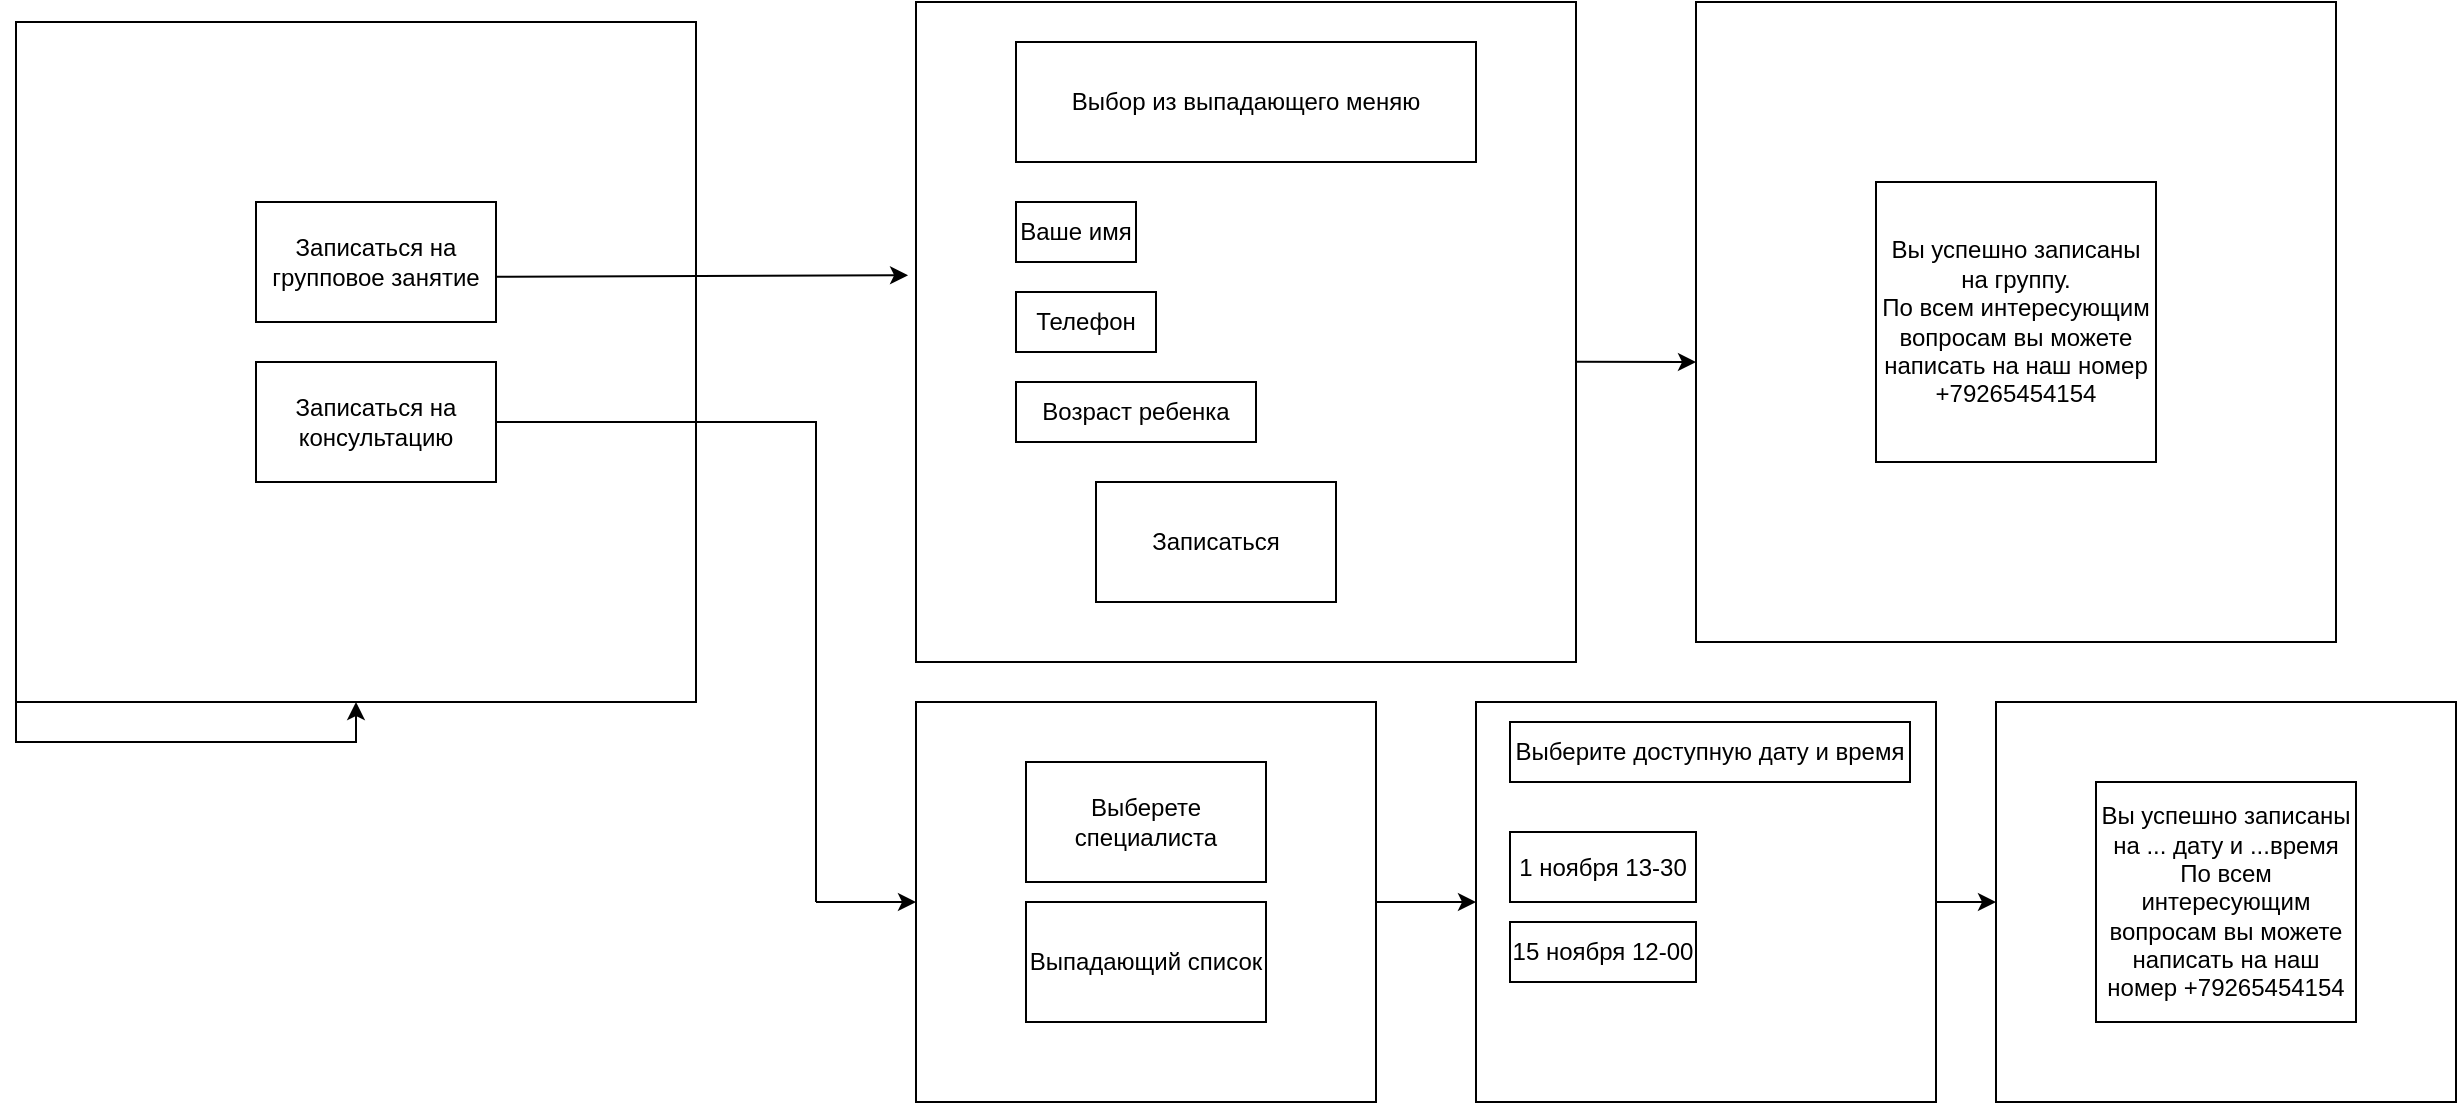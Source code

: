 <mxfile version="24.7.17">
  <diagram name="Страница — 1" id="Ma91BWil_ssSF-kNVNje">
    <mxGraphModel dx="1050" dy="565" grid="1" gridSize="10" guides="1" tooltips="1" connect="1" arrows="1" fold="1" page="1" pageScale="1" pageWidth="827" pageHeight="1169" math="0" shadow="0">
      <root>
        <mxCell id="0" />
        <mxCell id="1" parent="0" />
        <mxCell id="30KPaunEWp38u8MKHqbR-1" value="" style="whiteSpace=wrap;html=1;aspect=fixed;" parent="1" vertex="1">
          <mxGeometry x="80" y="120" width="340" height="340" as="geometry" />
        </mxCell>
        <mxCell id="30KPaunEWp38u8MKHqbR-2" value="Записаться на консультацию" style="rounded=0;whiteSpace=wrap;html=1;" parent="1" vertex="1">
          <mxGeometry x="200" y="290" width="120" height="60" as="geometry" />
        </mxCell>
        <mxCell id="30KPaunEWp38u8MKHqbR-3" value="Записаться на групповое занятие" style="rounded=0;whiteSpace=wrap;html=1;" parent="1" vertex="1">
          <mxGeometry x="200" y="210" width="120" height="60" as="geometry" />
        </mxCell>
        <mxCell id="30KPaunEWp38u8MKHqbR-5" value="" style="whiteSpace=wrap;html=1;aspect=fixed;" parent="1" vertex="1">
          <mxGeometry x="530" y="110" width="330" height="330" as="geometry" />
        </mxCell>
        <mxCell id="30KPaunEWp38u8MKHqbR-6" value="" style="endArrow=none;html=1;rounded=0;entryX=1;entryY=0.5;entryDx=0;entryDy=0;" parent="1" target="30KPaunEWp38u8MKHqbR-2" edge="1">
          <mxGeometry width="50" height="50" relative="1" as="geometry">
            <mxPoint x="480" y="560" as="sourcePoint" />
            <mxPoint x="570" y="330" as="targetPoint" />
            <Array as="points">
              <mxPoint x="480" y="320" />
            </Array>
          </mxGeometry>
        </mxCell>
        <mxCell id="30KPaunEWp38u8MKHqbR-8" value="Записаться на групповое занятие" style="rounded=0;whiteSpace=wrap;html=1;" parent="1" vertex="1">
          <mxGeometry x="200" y="210" width="120" height="60" as="geometry" />
        </mxCell>
        <mxCell id="30KPaunEWp38u8MKHqbR-9" value="Выбор из выпадающего меняю" style="rounded=0;whiteSpace=wrap;html=1;" parent="1" vertex="1">
          <mxGeometry x="580" y="130" width="230" height="60" as="geometry" />
        </mxCell>
        <mxCell id="30KPaunEWp38u8MKHqbR-10" value="Ваше имя" style="rounded=0;whiteSpace=wrap;html=1;" parent="1" vertex="1">
          <mxGeometry x="580" y="210" width="60" height="30" as="geometry" />
        </mxCell>
        <mxCell id="30KPaunEWp38u8MKHqbR-11" value="Телефон" style="rounded=0;whiteSpace=wrap;html=1;" parent="1" vertex="1">
          <mxGeometry x="580" y="255" width="70" height="30" as="geometry" />
        </mxCell>
        <mxCell id="30KPaunEWp38u8MKHqbR-12" value="Возраст ребенка" style="rounded=0;whiteSpace=wrap;html=1;" parent="1" vertex="1">
          <mxGeometry x="580" y="300" width="120" height="30" as="geometry" />
        </mxCell>
        <mxCell id="30KPaunEWp38u8MKHqbR-13" value="" style="endArrow=classic;html=1;rounded=0;exitX=1.003;exitY=0.623;exitDx=0;exitDy=0;exitPerimeter=0;entryX=-0.012;entryY=0.414;entryDx=0;entryDy=0;entryPerimeter=0;" parent="1" source="30KPaunEWp38u8MKHqbR-8" target="30KPaunEWp38u8MKHqbR-5" edge="1">
          <mxGeometry width="50" height="50" relative="1" as="geometry">
            <mxPoint x="520" y="380" as="sourcePoint" />
            <mxPoint x="570" y="330" as="targetPoint" />
          </mxGeometry>
        </mxCell>
        <mxCell id="30KPaunEWp38u8MKHqbR-14" value="Записаться" style="rounded=0;whiteSpace=wrap;html=1;" parent="1" vertex="1">
          <mxGeometry x="620" y="350" width="120" height="60" as="geometry" />
        </mxCell>
        <mxCell id="30KPaunEWp38u8MKHqbR-16" value="" style="endArrow=classic;html=1;rounded=0;exitX=0.999;exitY=0.545;exitDx=0;exitDy=0;exitPerimeter=0;" parent="1" source="30KPaunEWp38u8MKHqbR-5" edge="1">
          <mxGeometry width="50" height="50" relative="1" as="geometry">
            <mxPoint x="870" y="290" as="sourcePoint" />
            <mxPoint x="920" y="290" as="targetPoint" />
          </mxGeometry>
        </mxCell>
        <mxCell id="30KPaunEWp38u8MKHqbR-18" value="" style="whiteSpace=wrap;html=1;aspect=fixed;" parent="1" vertex="1">
          <mxGeometry x="920" y="110" width="320" height="320" as="geometry" />
        </mxCell>
        <mxCell id="30KPaunEWp38u8MKHqbR-19" value="Вы успешно записаны на группу.&lt;div&gt;По всем интересующим вопросам вы можете написать на наш номер +79265454154&lt;/div&gt;" style="rounded=0;whiteSpace=wrap;html=1;" parent="1" vertex="1">
          <mxGeometry x="1010" y="200" width="140" height="140" as="geometry" />
        </mxCell>
        <mxCell id="30KPaunEWp38u8MKHqbR-22" value="" style="endArrow=classic;html=1;rounded=0;" parent="1" target="30KPaunEWp38u8MKHqbR-23" edge="1">
          <mxGeometry width="50" height="50" relative="1" as="geometry">
            <mxPoint x="480" y="560" as="sourcePoint" />
            <mxPoint x="530" y="550" as="targetPoint" />
          </mxGeometry>
        </mxCell>
        <mxCell id="30KPaunEWp38u8MKHqbR-27" style="edgeStyle=orthogonalEdgeStyle;rounded=0;orthogonalLoop=1;jettySize=auto;html=1;exitX=1;exitY=0.5;exitDx=0;exitDy=0;entryX=0;entryY=0.5;entryDx=0;entryDy=0;" parent="1" source="30KPaunEWp38u8MKHqbR-23" target="30KPaunEWp38u8MKHqbR-25" edge="1">
          <mxGeometry relative="1" as="geometry" />
        </mxCell>
        <mxCell id="30KPaunEWp38u8MKHqbR-23" value="" style="rounded=0;whiteSpace=wrap;html=1;" parent="1" vertex="1">
          <mxGeometry x="530" y="460" width="230" height="200" as="geometry" />
        </mxCell>
        <mxCell id="30KPaunEWp38u8MKHqbR-24" value="Выберете специалиста" style="rounded=0;whiteSpace=wrap;html=1;" parent="1" vertex="1">
          <mxGeometry x="585" y="490" width="120" height="60" as="geometry" />
        </mxCell>
        <mxCell id="30KPaunEWp38u8MKHqbR-33" style="edgeStyle=orthogonalEdgeStyle;rounded=0;orthogonalLoop=1;jettySize=auto;html=1;exitX=1;exitY=0.5;exitDx=0;exitDy=0;entryX=0;entryY=0.5;entryDx=0;entryDy=0;" parent="1" source="30KPaunEWp38u8MKHqbR-25" target="30KPaunEWp38u8MKHqbR-31" edge="1">
          <mxGeometry relative="1" as="geometry" />
        </mxCell>
        <mxCell id="30KPaunEWp38u8MKHqbR-25" value="" style="rounded=0;whiteSpace=wrap;html=1;" parent="1" vertex="1">
          <mxGeometry x="810" y="460" width="230" height="200" as="geometry" />
        </mxCell>
        <mxCell id="30KPaunEWp38u8MKHqbR-28" value="Выберите доступную дату и время" style="rounded=0;whiteSpace=wrap;html=1;" parent="1" vertex="1">
          <mxGeometry x="827" y="470" width="200" height="30" as="geometry" />
        </mxCell>
        <mxCell id="30KPaunEWp38u8MKHqbR-29" value="Выпадающий список" style="rounded=0;whiteSpace=wrap;html=1;" parent="1" vertex="1">
          <mxGeometry x="585" y="560" width="120" height="60" as="geometry" />
        </mxCell>
        <mxCell id="30KPaunEWp38u8MKHqbR-30" value="1 ноября 13-30" style="rounded=0;whiteSpace=wrap;html=1;" parent="1" vertex="1">
          <mxGeometry x="827" y="525" width="93" height="35" as="geometry" />
        </mxCell>
        <mxCell id="30KPaunEWp38u8MKHqbR-31" value="" style="rounded=0;whiteSpace=wrap;html=1;" parent="1" vertex="1">
          <mxGeometry x="1070" y="460" width="230" height="200" as="geometry" />
        </mxCell>
        <mxCell id="30KPaunEWp38u8MKHqbR-34" value="Вы успешно записаны на ... дату и ...время&lt;div&gt;По всем интересующим вопросам вы можете написать на наш номер +79265454154&lt;br&gt;&lt;/div&gt;" style="rounded=0;whiteSpace=wrap;html=1;" parent="1" vertex="1">
          <mxGeometry x="1120" y="500" width="130" height="120" as="geometry" />
        </mxCell>
        <mxCell id="30KPaunEWp38u8MKHqbR-36" value="15 ноября 12-00" style="rounded=0;whiteSpace=wrap;html=1;" parent="1" vertex="1">
          <mxGeometry x="827" y="570" width="93" height="30" as="geometry" />
        </mxCell>
        <mxCell id="30KPaunEWp38u8MKHqbR-38" style="edgeStyle=orthogonalEdgeStyle;rounded=0;orthogonalLoop=1;jettySize=auto;html=1;exitX=0;exitY=1;exitDx=0;exitDy=0;" parent="1" source="30KPaunEWp38u8MKHqbR-1" target="30KPaunEWp38u8MKHqbR-1" edge="1">
          <mxGeometry relative="1" as="geometry" />
        </mxCell>
      </root>
    </mxGraphModel>
  </diagram>
</mxfile>
